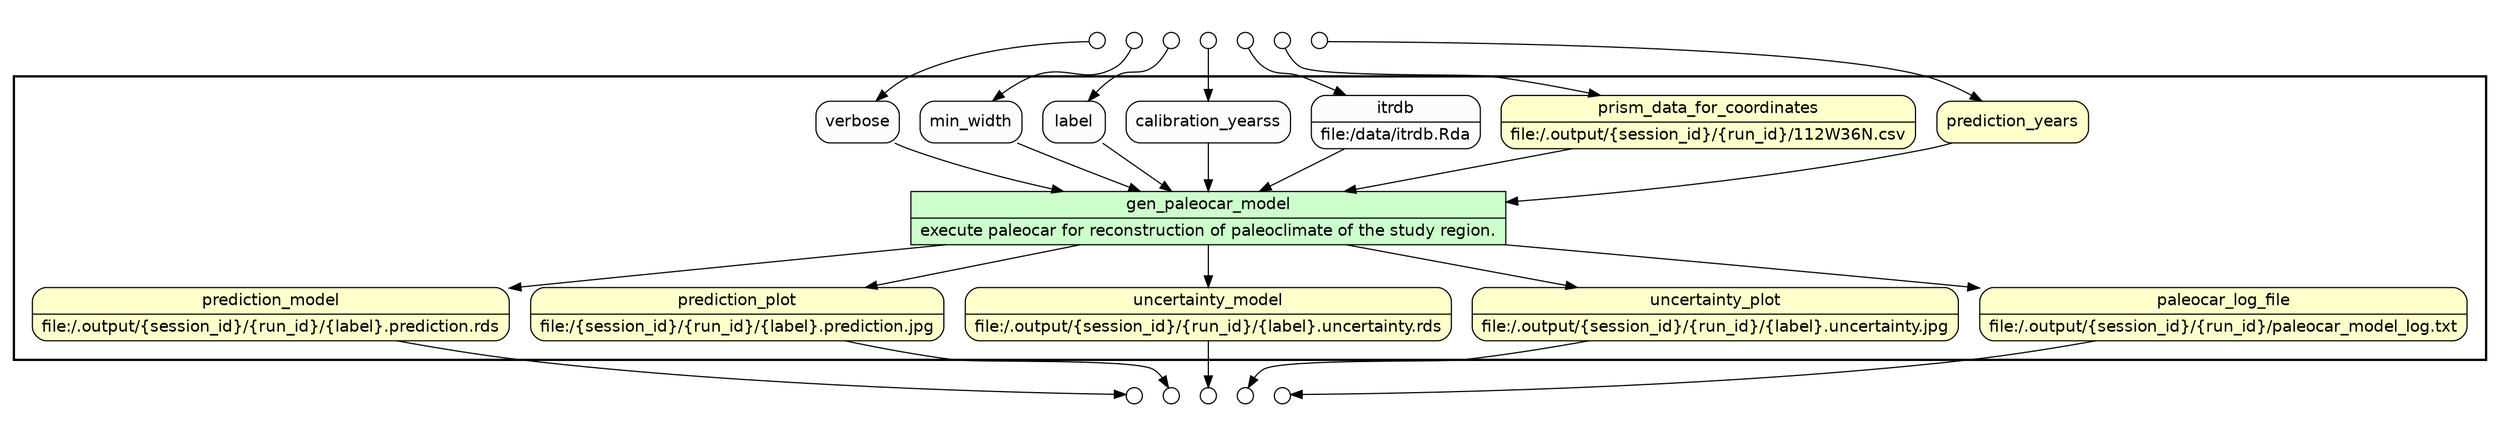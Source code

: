 digraph Workflow {
rankdir=TB
fontname=Helvetica; fontsize=18; labelloc=t
label=""
subgraph cluster_workflow_box_outer { label=""; color=black; penwidth=2
subgraph cluster_workflow_box_inner { label=""; penwidth=0
node[shape=box style=filled fillcolor="#CCFFCC" peripheries=1 fontname=Helvetica]
gen_paleocar_model [shape=record rankdir=LR label="{<f0> gen_paleocar_model |<f1> execute paleocar for reconstruction of paleoclimate of the study region.}"];
node[shape=box style="rounded,filled" fillcolor="#FFFFCC" peripheries=1 fontname=Helvetica]
prediction_years
prism_data_for_coordinates [shape=record rankdir=LR label="{<f0> prism_data_for_coordinates |<f1> file\:/.output/\{session_id\}/\{run_id\}/112W36N.csv}"];
prediction_model [shape=record rankdir=LR label="{<f0> prediction_model |<f1> file\:/.output/\{session_id\}/\{run_id\}/\{label\}.prediction.rds}"];
prediction_plot [shape=record rankdir=LR label="{<f0> prediction_plot |<f1> file\:/\{session_id\}/\{run_id\}/\{label\}.prediction.jpg}"];
uncertainty_model [shape=record rankdir=LR label="{<f0> uncertainty_model |<f1> file\:/.output/\{session_id\}/\{run_id\}/\{label\}.uncertainty.rds}"];
uncertainty_plot [shape=record rankdir=LR label="{<f0> uncertainty_plot |<f1> file\:/.output/\{session_id\}/\{run_id\}/\{label\}.uncertainty.jpg}"];
paleocar_log_file [shape=record rankdir=LR label="{<f0> paleocar_log_file |<f1> file\:/.output/\{session_id\}/\{run_id\}/paleocar_model_log.txt}"];
node[shape=box style="rounded,filled" fillcolor="#FCFCFC" peripheries=1 fontname=Helvetica]
itrdb [shape=record rankdir=LR label="{<f0> itrdb |<f1> file\:/data/itrdb.Rda}"];
calibration_yearss
label
min_width
verbose
gen_paleocar_model -> prediction_model
gen_paleocar_model -> prediction_plot
gen_paleocar_model -> uncertainty_model
gen_paleocar_model -> uncertainty_plot
gen_paleocar_model -> paleocar_log_file
prediction_years -> gen_paleocar_model
prism_data_for_coordinates -> gen_paleocar_model
itrdb -> gen_paleocar_model
calibration_yearss -> gen_paleocar_model
label -> gen_paleocar_model
min_width -> gen_paleocar_model
verbose -> gen_paleocar_model
}}
subgraph cluster_input_ports_group_outer { label=""; penwidth=0
subgraph cluster_input_ports_group_inner { label=""; penwidth=0
node[shape=circle style="rounded,filled" fillcolor="#FFFFFF" peripheries=1 fontname=Helvetica width=0.2]
prediction_years_input_port [label=""]
prism_data_for_coordinates_input_port [label=""]
itrdb_input_port [label=""]
calibration_yearss_input_port [label=""]
label_input_port [label=""]
min_width_input_port [label=""]
verbose_input_port [label=""]
}}
subgraph cluster_output_ports_group_outer { label=""; penwidth=0
subgraph cluster_output_ports_group_inner { label=""; penwidth=0
node[shape=circle style="rounded,filled" fillcolor="#FFFFFF" peripheries=1 fontname=Helvetica width=0.2]
prediction_model_output_port [label=""]
prediction_plot_output_port [label=""]
uncertainty_model_output_port [label=""]
uncertainty_plot_output_port [label=""]
paleocar_log_file_output_port [label=""]
}}
prediction_years_input_port -> prediction_years
prism_data_for_coordinates_input_port -> prism_data_for_coordinates
itrdb_input_port -> itrdb
calibration_yearss_input_port -> calibration_yearss
label_input_port -> label
min_width_input_port -> min_width
verbose_input_port -> verbose
prediction_model -> prediction_model_output_port
prediction_plot -> prediction_plot_output_port
uncertainty_model -> uncertainty_model_output_port
uncertainty_plot -> uncertainty_plot_output_port
paleocar_log_file -> paleocar_log_file_output_port
}
